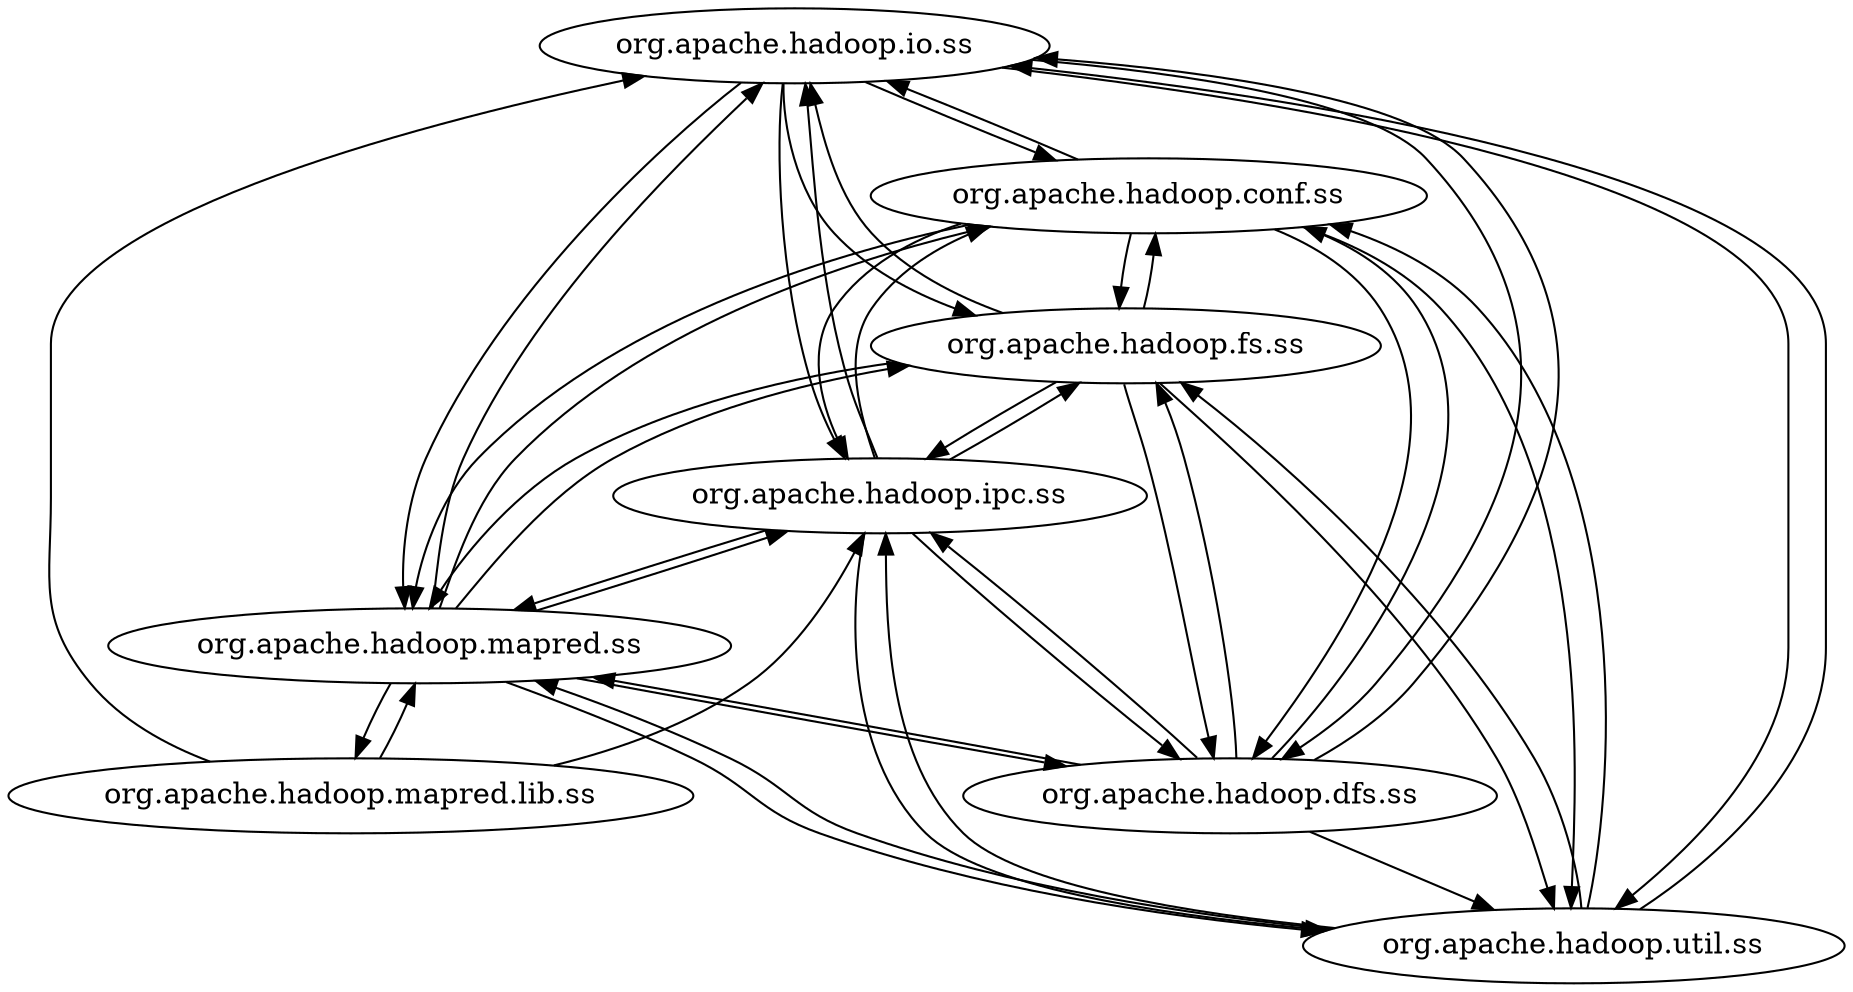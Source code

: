 digraph G {
	"org.apache.hadoop.io.ss";
	"org.apache.hadoop.conf.ss";
	"org.apache.hadoop.dfs.ss";
	"org.apache.hadoop.util.ss";
	"org.apache.hadoop.mapred.ss";
	"org.apache.hadoop.mapred.lib.ss";
	"org.apache.hadoop.ipc.ss";
	"org.apache.hadoop.fs.ss";
	"org.apache.hadoop.util.ss" -> "org.apache.hadoop.mapred.ss";
	"org.apache.hadoop.conf.ss" -> "org.apache.hadoop.util.ss";
	"org.apache.hadoop.mapred.ss" -> "org.apache.hadoop.fs.ss";
	"org.apache.hadoop.dfs.ss" -> "org.apache.hadoop.conf.ss";
	"org.apache.hadoop.ipc.ss" -> "org.apache.hadoop.dfs.ss";
	"org.apache.hadoop.util.ss" -> "org.apache.hadoop.ipc.ss";
	"org.apache.hadoop.mapred.ss" -> "org.apache.hadoop.mapred.lib.ss";
	"org.apache.hadoop.conf.ss" -> "org.apache.hadoop.fs.ss";
	"org.apache.hadoop.conf.ss" -> "org.apache.hadoop.mapred.ss";
	"org.apache.hadoop.conf.ss" -> "org.apache.hadoop.ipc.ss";
	"org.apache.hadoop.io.ss" -> "org.apache.hadoop.dfs.ss";
	"org.apache.hadoop.dfs.ss" -> "org.apache.hadoop.mapred.ss";
	"org.apache.hadoop.fs.ss" -> "org.apache.hadoop.util.ss";
	"org.apache.hadoop.io.ss" -> "org.apache.hadoop.ipc.ss";
	"org.apache.hadoop.mapred.ss" -> "org.apache.hadoop.conf.ss";
	"org.apache.hadoop.io.ss" -> "org.apache.hadoop.mapred.ss";
	"org.apache.hadoop.ipc.ss" -> "org.apache.hadoop.mapred.ss";
	"org.apache.hadoop.mapred.lib.ss" -> "org.apache.hadoop.ipc.ss";
	"org.apache.hadoop.util.ss" -> "org.apache.hadoop.io.ss";
	"org.apache.hadoop.mapred.lib.ss" -> "org.apache.hadoop.io.ss";
	"org.apache.hadoop.mapred.ss" -> "org.apache.hadoop.ipc.ss";
	"org.apache.hadoop.util.ss" -> "org.apache.hadoop.conf.ss";
	"org.apache.hadoop.dfs.ss" -> "org.apache.hadoop.ipc.ss";
	"org.apache.hadoop.conf.ss" -> "org.apache.hadoop.dfs.ss";
	"org.apache.hadoop.fs.ss" -> "org.apache.hadoop.io.ss";
	"org.apache.hadoop.fs.ss" -> "org.apache.hadoop.mapred.ss";
	"org.apache.hadoop.dfs.ss" -> "org.apache.hadoop.fs.ss";
	"org.apache.hadoop.io.ss" -> "org.apache.hadoop.util.ss";
	"org.apache.hadoop.fs.ss" -> "org.apache.hadoop.dfs.ss";
	"org.apache.hadoop.dfs.ss" -> "org.apache.hadoop.util.ss";
	"org.apache.hadoop.util.ss" -> "org.apache.hadoop.fs.ss";
	"org.apache.hadoop.mapred.ss" -> "org.apache.hadoop.dfs.ss";
	"org.apache.hadoop.mapred.ss" -> "org.apache.hadoop.io.ss";
	"org.apache.hadoop.ipc.ss" -> "org.apache.hadoop.fs.ss";
	"org.apache.hadoop.fs.ss" -> "org.apache.hadoop.conf.ss";
	"org.apache.hadoop.conf.ss" -> "org.apache.hadoop.io.ss";
	"org.apache.hadoop.io.ss" -> "org.apache.hadoop.conf.ss";
	"org.apache.hadoop.dfs.ss" -> "org.apache.hadoop.io.ss";
	"org.apache.hadoop.mapred.ss" -> "org.apache.hadoop.util.ss";
	"org.apache.hadoop.ipc.ss" -> "org.apache.hadoop.conf.ss";
	"org.apache.hadoop.ipc.ss" -> "org.apache.hadoop.io.ss";
	"org.apache.hadoop.ipc.ss" -> "org.apache.hadoop.util.ss";
	"org.apache.hadoop.io.ss" -> "org.apache.hadoop.fs.ss";
	"org.apache.hadoop.mapred.lib.ss" -> "org.apache.hadoop.mapred.ss";
	"org.apache.hadoop.fs.ss" -> "org.apache.hadoop.ipc.ss";
}
